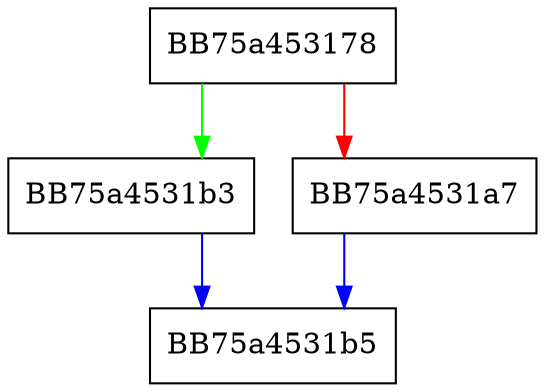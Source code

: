 digraph IsTestSigningEnabled {
  node [shape="box"];
  graph [splines=ortho];
  BB75a453178 -> BB75a4531b3 [color="green"];
  BB75a453178 -> BB75a4531a7 [color="red"];
  BB75a4531a7 -> BB75a4531b5 [color="blue"];
  BB75a4531b3 -> BB75a4531b5 [color="blue"];
}